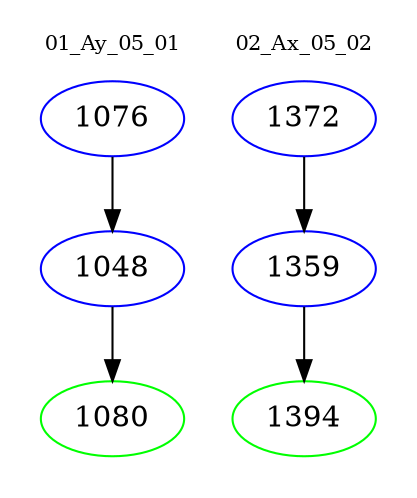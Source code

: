 digraph{
subgraph cluster_0 {
color = white
label = "01_Ay_05_01";
fontsize=10;
T0_1076 [label="1076", color="blue"]
T0_1076 -> T0_1048 [color="black"]
T0_1048 [label="1048", color="blue"]
T0_1048 -> T0_1080 [color="black"]
T0_1080 [label="1080", color="green"]
}
subgraph cluster_1 {
color = white
label = "02_Ax_05_02";
fontsize=10;
T1_1372 [label="1372", color="blue"]
T1_1372 -> T1_1359 [color="black"]
T1_1359 [label="1359", color="blue"]
T1_1359 -> T1_1394 [color="black"]
T1_1394 [label="1394", color="green"]
}
}
